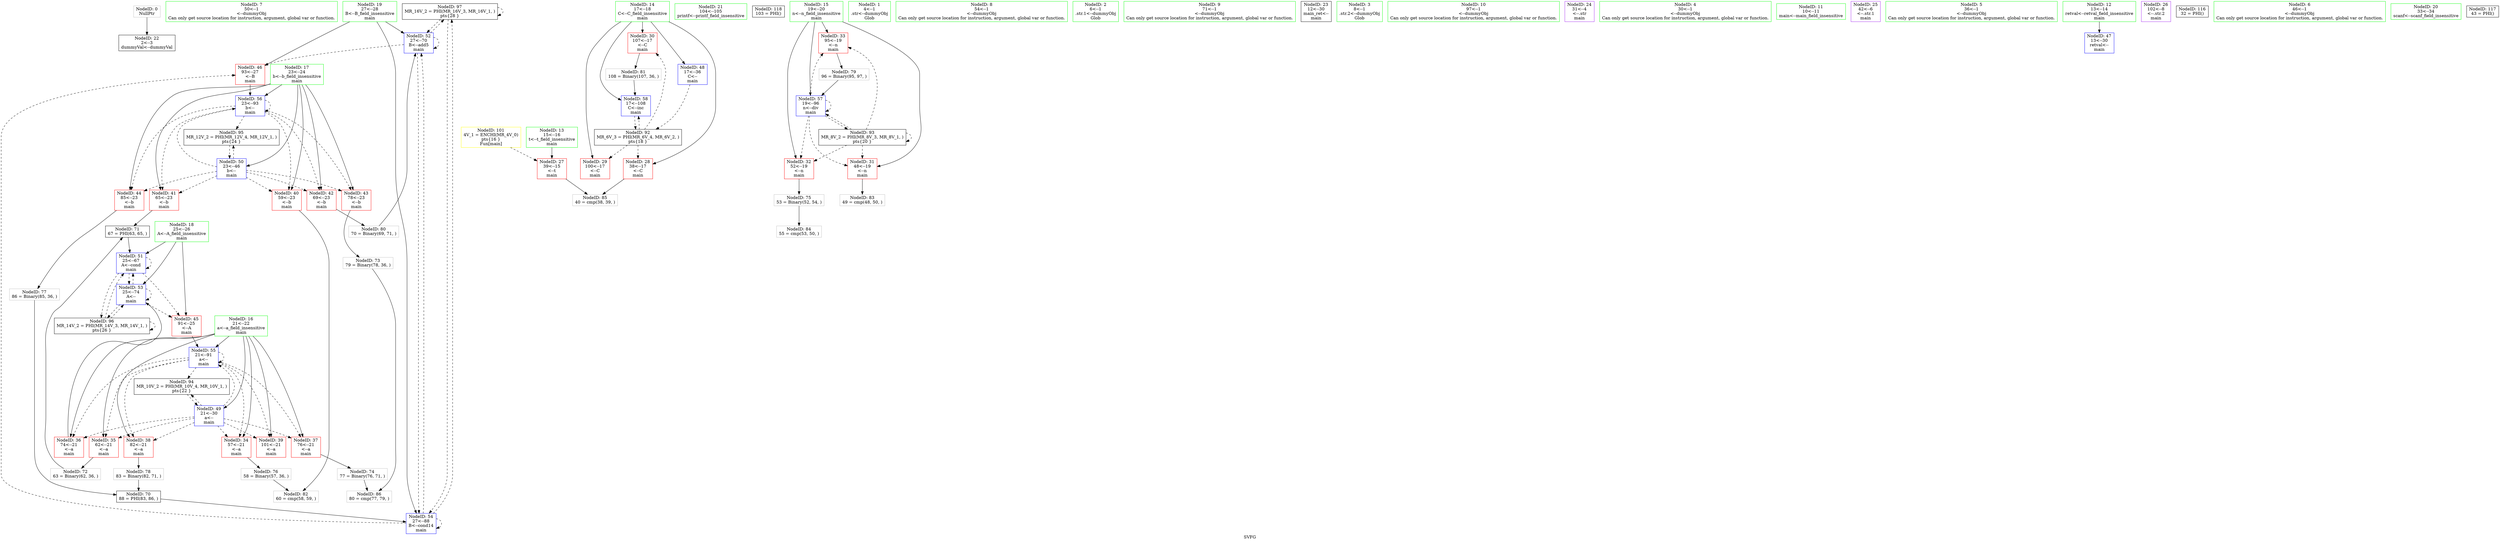 digraph "SVFG" {
	label="SVFG";

	Node0x556fceea9780 [shape=record,color=grey,label="{NodeID: 0\nNullPtr}"];
	Node0x556fceea9780 -> Node0x556fceebebf0[style=solid];
	Node0x556fceebe200 [shape=record,color=green,label="{NodeID: 7\n50\<--1\n\<--dummyObj\nCan only get source location for instruction, argument, global var or function.}"];
	Node0x556fceec0640 [shape=record,color=black,label="{NodeID: 97\nMR_16V_2 = PHI(MR_16V_3, MR_16V_1, )\npts\{28 \}\n}"];
	Node0x556fceec0640 -> Node0x556fceec0c90[style=dashed];
	Node0x556fceec0640 -> Node0x556fceec0e30[style=dashed];
	Node0x556fceec0640 -> Node0x556fceec0640[style=dashed];
	Node0x556fceea8c20 [shape=record,color=green,label="{NodeID: 14\n17\<--18\nC\<--C_field_insensitive\nmain\n}"];
	Node0x556fceea8c20 -> Node0x556fceebf100[style=solid];
	Node0x556fceea8c20 -> Node0x556fceebf1d0[style=solid];
	Node0x556fceea8c20 -> Node0x556fceebf2a0[style=solid];
	Node0x556fceea8c20 -> Node0x556fceec0950[style=solid];
	Node0x556fceea8c20 -> Node0x556fceec1170[style=solid];
	Node0x556fceebeb20 [shape=record,color=green,label="{NodeID: 21\n104\<--105\nprintf\<--printf_field_insensitive\n}"];
	Node0x556fceebf100 [shape=record,color=red,label="{NodeID: 28\n38\<--17\n\<--C\nmain\n}"];
	Node0x556fceebf100 -> Node0x556fceec4060[style=solid];
	Node0x556fceed2b80 [shape=record,color=black,label="{NodeID: 118\n103 = PHI()\n}"];
	Node0x556fceebf6b0 [shape=record,color=red,label="{NodeID: 35\n62\<--21\n\<--a\nmain\n}"];
	Node0x556fceebf6b0 -> Node0x556fceec2ce0[style=solid];
	Node0x556fceebfc60 [shape=record,color=red,label="{NodeID: 42\n69\<--23\n\<--b\nmain\n}"];
	Node0x556fceebfc60 -> Node0x556fceec38e0[style=solid];
	Node0x556fceec0a20 [shape=record,color=blue,label="{NodeID: 49\n21\<--30\na\<--\nmain\n}"];
	Node0x556fceec0a20 -> Node0x556fceebf5e0[style=dashed];
	Node0x556fceec0a20 -> Node0x556fceebf6b0[style=dashed];
	Node0x556fceec0a20 -> Node0x556fceebf780[style=dashed];
	Node0x556fceec0a20 -> Node0x556fceebf850[style=dashed];
	Node0x556fceec0a20 -> Node0x556fceebf920[style=dashed];
	Node0x556fceec0a20 -> Node0x556fceebf9f0[style=dashed];
	Node0x556fceec0a20 -> Node0x556fceec0f00[style=dashed];
	Node0x556fceec0a20 -> Node0x556fceec9500[style=dashed];
	Node0x556fceec0fd0 [shape=record,color=blue,label="{NodeID: 56\n23\<--93\nb\<--\nmain\n}"];
	Node0x556fceec0fd0 -> Node0x556fceebfac0[style=dashed];
	Node0x556fceec0fd0 -> Node0x556fceebfb90[style=dashed];
	Node0x556fceec0fd0 -> Node0x556fceebfc60[style=dashed];
	Node0x556fceec0fd0 -> Node0x556fceebfd30[style=dashed];
	Node0x556fceec0fd0 -> Node0x556fceebfe00[style=dashed];
	Node0x556fceec0fd0 -> Node0x556fceec0fd0[style=dashed];
	Node0x556fceec0fd0 -> Node0x556fceec9a00[style=dashed];
	Node0x556fced9f7f0 [shape=record,color=black,label="{NodeID: 70\n88 = PHI(83, 86, )\n}"];
	Node0x556fced9f7f0 -> Node0x556fceec0e30[style=solid];
	Node0x556fceec3460 [shape=record,color=grey,label="{NodeID: 77\n86 = Binary(85, 36, )\n}"];
	Node0x556fceec3460 -> Node0x556fced9f7f0[style=solid];
	Node0x556fceec3ee0 [shape=record,color=grey,label="{NodeID: 84\n55 = cmp(53, 50, )\n}"];
	Node0x556fceea9d30 [shape=record,color=green,label="{NodeID: 1\n4\<--1\n.str\<--dummyObj\nGlob }"];
	Node0x556fceebe290 [shape=record,color=green,label="{NodeID: 8\n54\<--1\n\<--dummyObj\nCan only get source location for instruction, argument, global var or function.}"];
	Node0x556fceea8cf0 [shape=record,color=green,label="{NodeID: 15\n19\<--20\nn\<--n_field_insensitive\nmain\n}"];
	Node0x556fceea8cf0 -> Node0x556fceebf370[style=solid];
	Node0x556fceea8cf0 -> Node0x556fceebf440[style=solid];
	Node0x556fceea8cf0 -> Node0x556fceebf510[style=solid];
	Node0x556fceea8cf0 -> Node0x556fceec10a0[style=solid];
	Node0x556fceebebf0 [shape=record,color=black,label="{NodeID: 22\n2\<--3\ndummyVal\<--dummyVal\n}"];
	Node0x556fceebf1d0 [shape=record,color=red,label="{NodeID: 29\n100\<--17\n\<--C\nmain\n}"];
	Node0x556fceebf780 [shape=record,color=red,label="{NodeID: 36\n74\<--21\n\<--a\nmain\n}"];
	Node0x556fceebf780 -> Node0x556fceec0d60[style=solid];
	Node0x556fceebfd30 [shape=record,color=red,label="{NodeID: 43\n78\<--23\n\<--b\nmain\n}"];
	Node0x556fceebfd30 -> Node0x556fceec2e60[style=solid];
	Node0x556fceec0af0 [shape=record,color=blue,label="{NodeID: 50\n23\<--46\nb\<--\nmain\n}"];
	Node0x556fceec0af0 -> Node0x556fceebfac0[style=dashed];
	Node0x556fceec0af0 -> Node0x556fceebfb90[style=dashed];
	Node0x556fceec0af0 -> Node0x556fceebfc60[style=dashed];
	Node0x556fceec0af0 -> Node0x556fceebfd30[style=dashed];
	Node0x556fceec0af0 -> Node0x556fceebfe00[style=dashed];
	Node0x556fceec0af0 -> Node0x556fceec0fd0[style=dashed];
	Node0x556fceec0af0 -> Node0x556fceec9a00[style=dashed];
	Node0x556fceec10a0 [shape=record,color=blue,label="{NodeID: 57\n19\<--96\nn\<--div\nmain\n}"];
	Node0x556fceec10a0 -> Node0x556fceebf370[style=dashed];
	Node0x556fceec10a0 -> Node0x556fceebf440[style=dashed];
	Node0x556fceec10a0 -> Node0x556fceebf510[style=dashed];
	Node0x556fceec10a0 -> Node0x556fceec10a0[style=dashed];
	Node0x556fceec10a0 -> Node0x556fceec9000[style=dashed];
	Node0x556fceec2740 [shape=record,color=black,label="{NodeID: 71\n67 = PHI(63, 65, )\n}"];
	Node0x556fceec2740 -> Node0x556fceec0bc0[style=solid];
	Node0x556fceec35e0 [shape=record,color=grey,label="{NodeID: 78\n83 = Binary(82, 71, )\n}"];
	Node0x556fceec35e0 -> Node0x556fced9f7f0[style=solid];
	Node0x556fceec4060 [shape=record,color=grey,label="{NodeID: 85\n40 = cmp(38, 39, )\n}"];
	Node0x556fceea8670 [shape=record,color=green,label="{NodeID: 2\n6\<--1\n.str.1\<--dummyObj\nGlob }"];
	Node0x556fceec8b00 [shape=record,color=black,label="{NodeID: 92\nMR_6V_3 = PHI(MR_6V_4, MR_6V_2, )\npts\{18 \}\n}"];
	Node0x556fceec8b00 -> Node0x556fceebf100[style=dashed];
	Node0x556fceec8b00 -> Node0x556fceebf1d0[style=dashed];
	Node0x556fceec8b00 -> Node0x556fceebf2a0[style=dashed];
	Node0x556fceec8b00 -> Node0x556fceec1170[style=dashed];
	Node0x556fceebe320 [shape=record,color=green,label="{NodeID: 9\n71\<--1\n\<--dummyObj\nCan only get source location for instruction, argument, global var or function.}"];
	Node0x556fceea8dc0 [shape=record,color=green,label="{NodeID: 16\n21\<--22\na\<--a_field_insensitive\nmain\n}"];
	Node0x556fceea8dc0 -> Node0x556fceebf5e0[style=solid];
	Node0x556fceea8dc0 -> Node0x556fceebf6b0[style=solid];
	Node0x556fceea8dc0 -> Node0x556fceebf780[style=solid];
	Node0x556fceea8dc0 -> Node0x556fceebf850[style=solid];
	Node0x556fceea8dc0 -> Node0x556fceebf920[style=solid];
	Node0x556fceea8dc0 -> Node0x556fceebf9f0[style=solid];
	Node0x556fceea8dc0 -> Node0x556fceec0a20[style=solid];
	Node0x556fceea8dc0 -> Node0x556fceec0f00[style=solid];
	Node0x556fceebecf0 [shape=record,color=black,label="{NodeID: 23\n12\<--30\nmain_ret\<--\nmain\n}"];
	Node0x556fceebf2a0 [shape=record,color=red,label="{NodeID: 30\n107\<--17\n\<--C\nmain\n}"];
	Node0x556fceebf2a0 -> Node0x556fceec3a60[style=solid];
	Node0x556fceebf850 [shape=record,color=red,label="{NodeID: 37\n76\<--21\n\<--a\nmain\n}"];
	Node0x556fceebf850 -> Node0x556fceec2fe0[style=solid];
	Node0x556fceebfe00 [shape=record,color=red,label="{NodeID: 44\n85\<--23\n\<--b\nmain\n}"];
	Node0x556fceebfe00 -> Node0x556fceec3460[style=solid];
	Node0x556fceec0bc0 [shape=record,color=blue,label="{NodeID: 51\n25\<--67\nA\<--cond\nmain\n}"];
	Node0x556fceec0bc0 -> Node0x556fceebfed0[style=dashed];
	Node0x556fceec0bc0 -> Node0x556fceec0bc0[style=dashed];
	Node0x556fceec0bc0 -> Node0x556fceec0d60[style=dashed];
	Node0x556fceec0bc0 -> Node0x556fceec0550[style=dashed];
	Node0x556fceec1170 [shape=record,color=blue,label="{NodeID: 58\n17\<--108\nC\<--inc\nmain\n}"];
	Node0x556fceec1170 -> Node0x556fceec8b00[style=dashed];
	Node0x556fceec2ce0 [shape=record,color=grey,label="{NodeID: 72\n63 = Binary(62, 36, )\n}"];
	Node0x556fceec2ce0 -> Node0x556fceec2740[style=solid];
	Node0x556fceec3760 [shape=record,color=grey,label="{NodeID: 79\n96 = Binary(95, 97, )\n}"];
	Node0x556fceec3760 -> Node0x556fceec10a0[style=solid];
	Node0x556fceec41e0 [shape=record,color=grey,label="{NodeID: 86\n80 = cmp(77, 79, )\n}"];
	Node0x556fceea84f0 [shape=record,color=green,label="{NodeID: 3\n8\<--1\n.str.2\<--dummyObj\nGlob }"];
	Node0x556fceec9000 [shape=record,color=black,label="{NodeID: 93\nMR_8V_2 = PHI(MR_8V_3, MR_8V_1, )\npts\{20 \}\n}"];
	Node0x556fceec9000 -> Node0x556fceebf370[style=dashed];
	Node0x556fceec9000 -> Node0x556fceebf440[style=dashed];
	Node0x556fceec9000 -> Node0x556fceebf510[style=dashed];
	Node0x556fceec9000 -> Node0x556fceec10a0[style=dashed];
	Node0x556fceec9000 -> Node0x556fceec9000[style=dashed];
	Node0x556fceea87f0 [shape=record,color=green,label="{NodeID: 10\n97\<--1\n\<--dummyObj\nCan only get source location for instruction, argument, global var or function.}"];
	Node0x556fceebe7e0 [shape=record,color=green,label="{NodeID: 17\n23\<--24\nb\<--b_field_insensitive\nmain\n}"];
	Node0x556fceebe7e0 -> Node0x556fceebfac0[style=solid];
	Node0x556fceebe7e0 -> Node0x556fceebfb90[style=solid];
	Node0x556fceebe7e0 -> Node0x556fceebfc60[style=solid];
	Node0x556fceebe7e0 -> Node0x556fceebfd30[style=solid];
	Node0x556fceebe7e0 -> Node0x556fceebfe00[style=solid];
	Node0x556fceebe7e0 -> Node0x556fceec0af0[style=solid];
	Node0x556fceebe7e0 -> Node0x556fceec0fd0[style=solid];
	Node0x556fceebedc0 [shape=record,color=purple,label="{NodeID: 24\n31\<--4\n\<--.str\nmain\n}"];
	Node0x556fceebf370 [shape=record,color=red,label="{NodeID: 31\n48\<--19\n\<--n\nmain\n}"];
	Node0x556fceebf370 -> Node0x556fceec3d60[style=solid];
	Node0x556fceebf920 [shape=record,color=red,label="{NodeID: 38\n82\<--21\n\<--a\nmain\n}"];
	Node0x556fceebf920 -> Node0x556fceec35e0[style=solid];
	Node0x556fceebfed0 [shape=record,color=red,label="{NodeID: 45\n91\<--25\n\<--A\nmain\n}"];
	Node0x556fceebfed0 -> Node0x556fceec0f00[style=solid];
	Node0x556fceec0c90 [shape=record,color=blue,label="{NodeID: 52\n27\<--70\nB\<--add5\nmain\n}"];
	Node0x556fceec0c90 -> Node0x556fceebffa0[style=dashed];
	Node0x556fceec0c90 -> Node0x556fceec0c90[style=dashed];
	Node0x556fceec0c90 -> Node0x556fceec0e30[style=dashed];
	Node0x556fceec0c90 -> Node0x556fceec0640[style=dashed];
	Node0x556fceec2e60 [shape=record,color=grey,label="{NodeID: 73\n79 = Binary(78, 36, )\n}"];
	Node0x556fceec2e60 -> Node0x556fceec41e0[style=solid];
	Node0x556fceec38e0 [shape=record,color=grey,label="{NodeID: 80\n70 = Binary(69, 71, )\n}"];
	Node0x556fceec38e0 -> Node0x556fceec0c90[style=solid];
	Node0x556fceea8580 [shape=record,color=green,label="{NodeID: 4\n30\<--1\n\<--dummyObj\nCan only get source location for instruction, argument, global var or function.}"];
	Node0x556fceec9500 [shape=record,color=black,label="{NodeID: 94\nMR_10V_2 = PHI(MR_10V_4, MR_10V_1, )\npts\{22 \}\n}"];
	Node0x556fceec9500 -> Node0x556fceec0a20[style=dashed];
	Node0x556fceea88f0 [shape=record,color=green,label="{NodeID: 11\n10\<--11\nmain\<--main_field_insensitive\n}"];
	Node0x556fceecc630 [shape=record,color=yellow,style=double,label="{NodeID: 101\n4V_1 = ENCHI(MR_4V_0)\npts\{16 \}\nFun[main]}"];
	Node0x556fceecc630 -> Node0x556fceebf030[style=dashed];
	Node0x556fceebe8b0 [shape=record,color=green,label="{NodeID: 18\n25\<--26\nA\<--A_field_insensitive\nmain\n}"];
	Node0x556fceebe8b0 -> Node0x556fceebfed0[style=solid];
	Node0x556fceebe8b0 -> Node0x556fceec0bc0[style=solid];
	Node0x556fceebe8b0 -> Node0x556fceec0d60[style=solid];
	Node0x556fceebee90 [shape=record,color=purple,label="{NodeID: 25\n42\<--6\n\<--.str.1\nmain\n}"];
	Node0x556fceebf440 [shape=record,color=red,label="{NodeID: 32\n52\<--19\n\<--n\nmain\n}"];
	Node0x556fceebf440 -> Node0x556fceec3160[style=solid];
	Node0x556fceebf9f0 [shape=record,color=red,label="{NodeID: 39\n101\<--21\n\<--a\nmain\n}"];
	Node0x556fceebffa0 [shape=record,color=red,label="{NodeID: 46\n93\<--27\n\<--B\nmain\n}"];
	Node0x556fceebffa0 -> Node0x556fceec0fd0[style=solid];
	Node0x556fceec0d60 [shape=record,color=blue,label="{NodeID: 53\n25\<--74\nA\<--\nmain\n}"];
	Node0x556fceec0d60 -> Node0x556fceebfed0[style=dashed];
	Node0x556fceec0d60 -> Node0x556fceec0bc0[style=dashed];
	Node0x556fceec0d60 -> Node0x556fceec0d60[style=dashed];
	Node0x556fceec0d60 -> Node0x556fceec0550[style=dashed];
	Node0x556fceec2fe0 [shape=record,color=grey,label="{NodeID: 74\n77 = Binary(76, 71, )\n}"];
	Node0x556fceec2fe0 -> Node0x556fceec41e0[style=solid];
	Node0x556fceec3a60 [shape=record,color=grey,label="{NodeID: 81\n108 = Binary(107, 36, )\n}"];
	Node0x556fceec3a60 -> Node0x556fceec1170[style=solid];
	Node0x556fceebdec0 [shape=record,color=green,label="{NodeID: 5\n36\<--1\n\<--dummyObj\nCan only get source location for instruction, argument, global var or function.}"];
	Node0x556fceec9a00 [shape=record,color=black,label="{NodeID: 95\nMR_12V_2 = PHI(MR_12V_4, MR_12V_1, )\npts\{24 \}\n}"];
	Node0x556fceec9a00 -> Node0x556fceec0af0[style=dashed];
	Node0x556fceea89f0 [shape=record,color=green,label="{NodeID: 12\n13\<--14\nretval\<--retval_field_insensitive\nmain\n}"];
	Node0x556fceea89f0 -> Node0x556fceec0070[style=solid];
	Node0x556fceebe980 [shape=record,color=green,label="{NodeID: 19\n27\<--28\nB\<--B_field_insensitive\nmain\n}"];
	Node0x556fceebe980 -> Node0x556fceebffa0[style=solid];
	Node0x556fceebe980 -> Node0x556fceec0c90[style=solid];
	Node0x556fceebe980 -> Node0x556fceec0e30[style=solid];
	Node0x556fceebef60 [shape=record,color=purple,label="{NodeID: 26\n102\<--8\n\<--.str.2\nmain\n}"];
	Node0x556fceed2980 [shape=record,color=black,label="{NodeID: 116\n32 = PHI()\n}"];
	Node0x556fceebf510 [shape=record,color=red,label="{NodeID: 33\n95\<--19\n\<--n\nmain\n}"];
	Node0x556fceebf510 -> Node0x556fceec3760[style=solid];
	Node0x556fceebfac0 [shape=record,color=red,label="{NodeID: 40\n59\<--23\n\<--b\nmain\n}"];
	Node0x556fceebfac0 -> Node0x556fceec3be0[style=solid];
	Node0x556fceec0070 [shape=record,color=blue,label="{NodeID: 47\n13\<--30\nretval\<--\nmain\n}"];
	Node0x556fceec0e30 [shape=record,color=blue,label="{NodeID: 54\n27\<--88\nB\<--cond14\nmain\n}"];
	Node0x556fceec0e30 -> Node0x556fceebffa0[style=dashed];
	Node0x556fceec0e30 -> Node0x556fceec0c90[style=dashed];
	Node0x556fceec0e30 -> Node0x556fceec0e30[style=dashed];
	Node0x556fceec0e30 -> Node0x556fceec0640[style=dashed];
	Node0x556fceec3160 [shape=record,color=grey,label="{NodeID: 75\n53 = Binary(52, 54, )\n}"];
	Node0x556fceec3160 -> Node0x556fceec3ee0[style=solid];
	Node0x556fceec3be0 [shape=record,color=grey,label="{NodeID: 82\n60 = cmp(58, 59, )\n}"];
	Node0x556fceebdf50 [shape=record,color=green,label="{NodeID: 6\n46\<--1\n\<--dummyObj\nCan only get source location for instruction, argument, global var or function.}"];
	Node0x556fceec0550 [shape=record,color=black,label="{NodeID: 96\nMR_14V_2 = PHI(MR_14V_3, MR_14V_1, )\npts\{26 \}\n}"];
	Node0x556fceec0550 -> Node0x556fceec0bc0[style=dashed];
	Node0x556fceec0550 -> Node0x556fceec0d60[style=dashed];
	Node0x556fceec0550 -> Node0x556fceec0550[style=dashed];
	Node0x556fceea8b50 [shape=record,color=green,label="{NodeID: 13\n15\<--16\nt\<--t_field_insensitive\nmain\n}"];
	Node0x556fceea8b50 -> Node0x556fceebf030[style=solid];
	Node0x556fceebea50 [shape=record,color=green,label="{NodeID: 20\n33\<--34\nscanf\<--scanf_field_insensitive\n}"];
	Node0x556fceebf030 [shape=record,color=red,label="{NodeID: 27\n39\<--15\n\<--t\nmain\n}"];
	Node0x556fceebf030 -> Node0x556fceec4060[style=solid];
	Node0x556fceed2a80 [shape=record,color=black,label="{NodeID: 117\n43 = PHI()\n}"];
	Node0x556fceebf5e0 [shape=record,color=red,label="{NodeID: 34\n57\<--21\n\<--a\nmain\n}"];
	Node0x556fceebf5e0 -> Node0x556fceec32e0[style=solid];
	Node0x556fceebfb90 [shape=record,color=red,label="{NodeID: 41\n65\<--23\n\<--b\nmain\n}"];
	Node0x556fceebfb90 -> Node0x556fceec2740[style=solid];
	Node0x556fceec0950 [shape=record,color=blue,label="{NodeID: 48\n17\<--36\nC\<--\nmain\n}"];
	Node0x556fceec0950 -> Node0x556fceec8b00[style=dashed];
	Node0x556fceec0f00 [shape=record,color=blue,label="{NodeID: 55\n21\<--91\na\<--\nmain\n}"];
	Node0x556fceec0f00 -> Node0x556fceebf5e0[style=dashed];
	Node0x556fceec0f00 -> Node0x556fceebf6b0[style=dashed];
	Node0x556fceec0f00 -> Node0x556fceebf780[style=dashed];
	Node0x556fceec0f00 -> Node0x556fceebf850[style=dashed];
	Node0x556fceec0f00 -> Node0x556fceebf920[style=dashed];
	Node0x556fceec0f00 -> Node0x556fceebf9f0[style=dashed];
	Node0x556fceec0f00 -> Node0x556fceec0f00[style=dashed];
	Node0x556fceec0f00 -> Node0x556fceec9500[style=dashed];
	Node0x556fceec32e0 [shape=record,color=grey,label="{NodeID: 76\n58 = Binary(57, 36, )\n}"];
	Node0x556fceec32e0 -> Node0x556fceec3be0[style=solid];
	Node0x556fceec3d60 [shape=record,color=grey,label="{NodeID: 83\n49 = cmp(48, 50, )\n}"];
}
